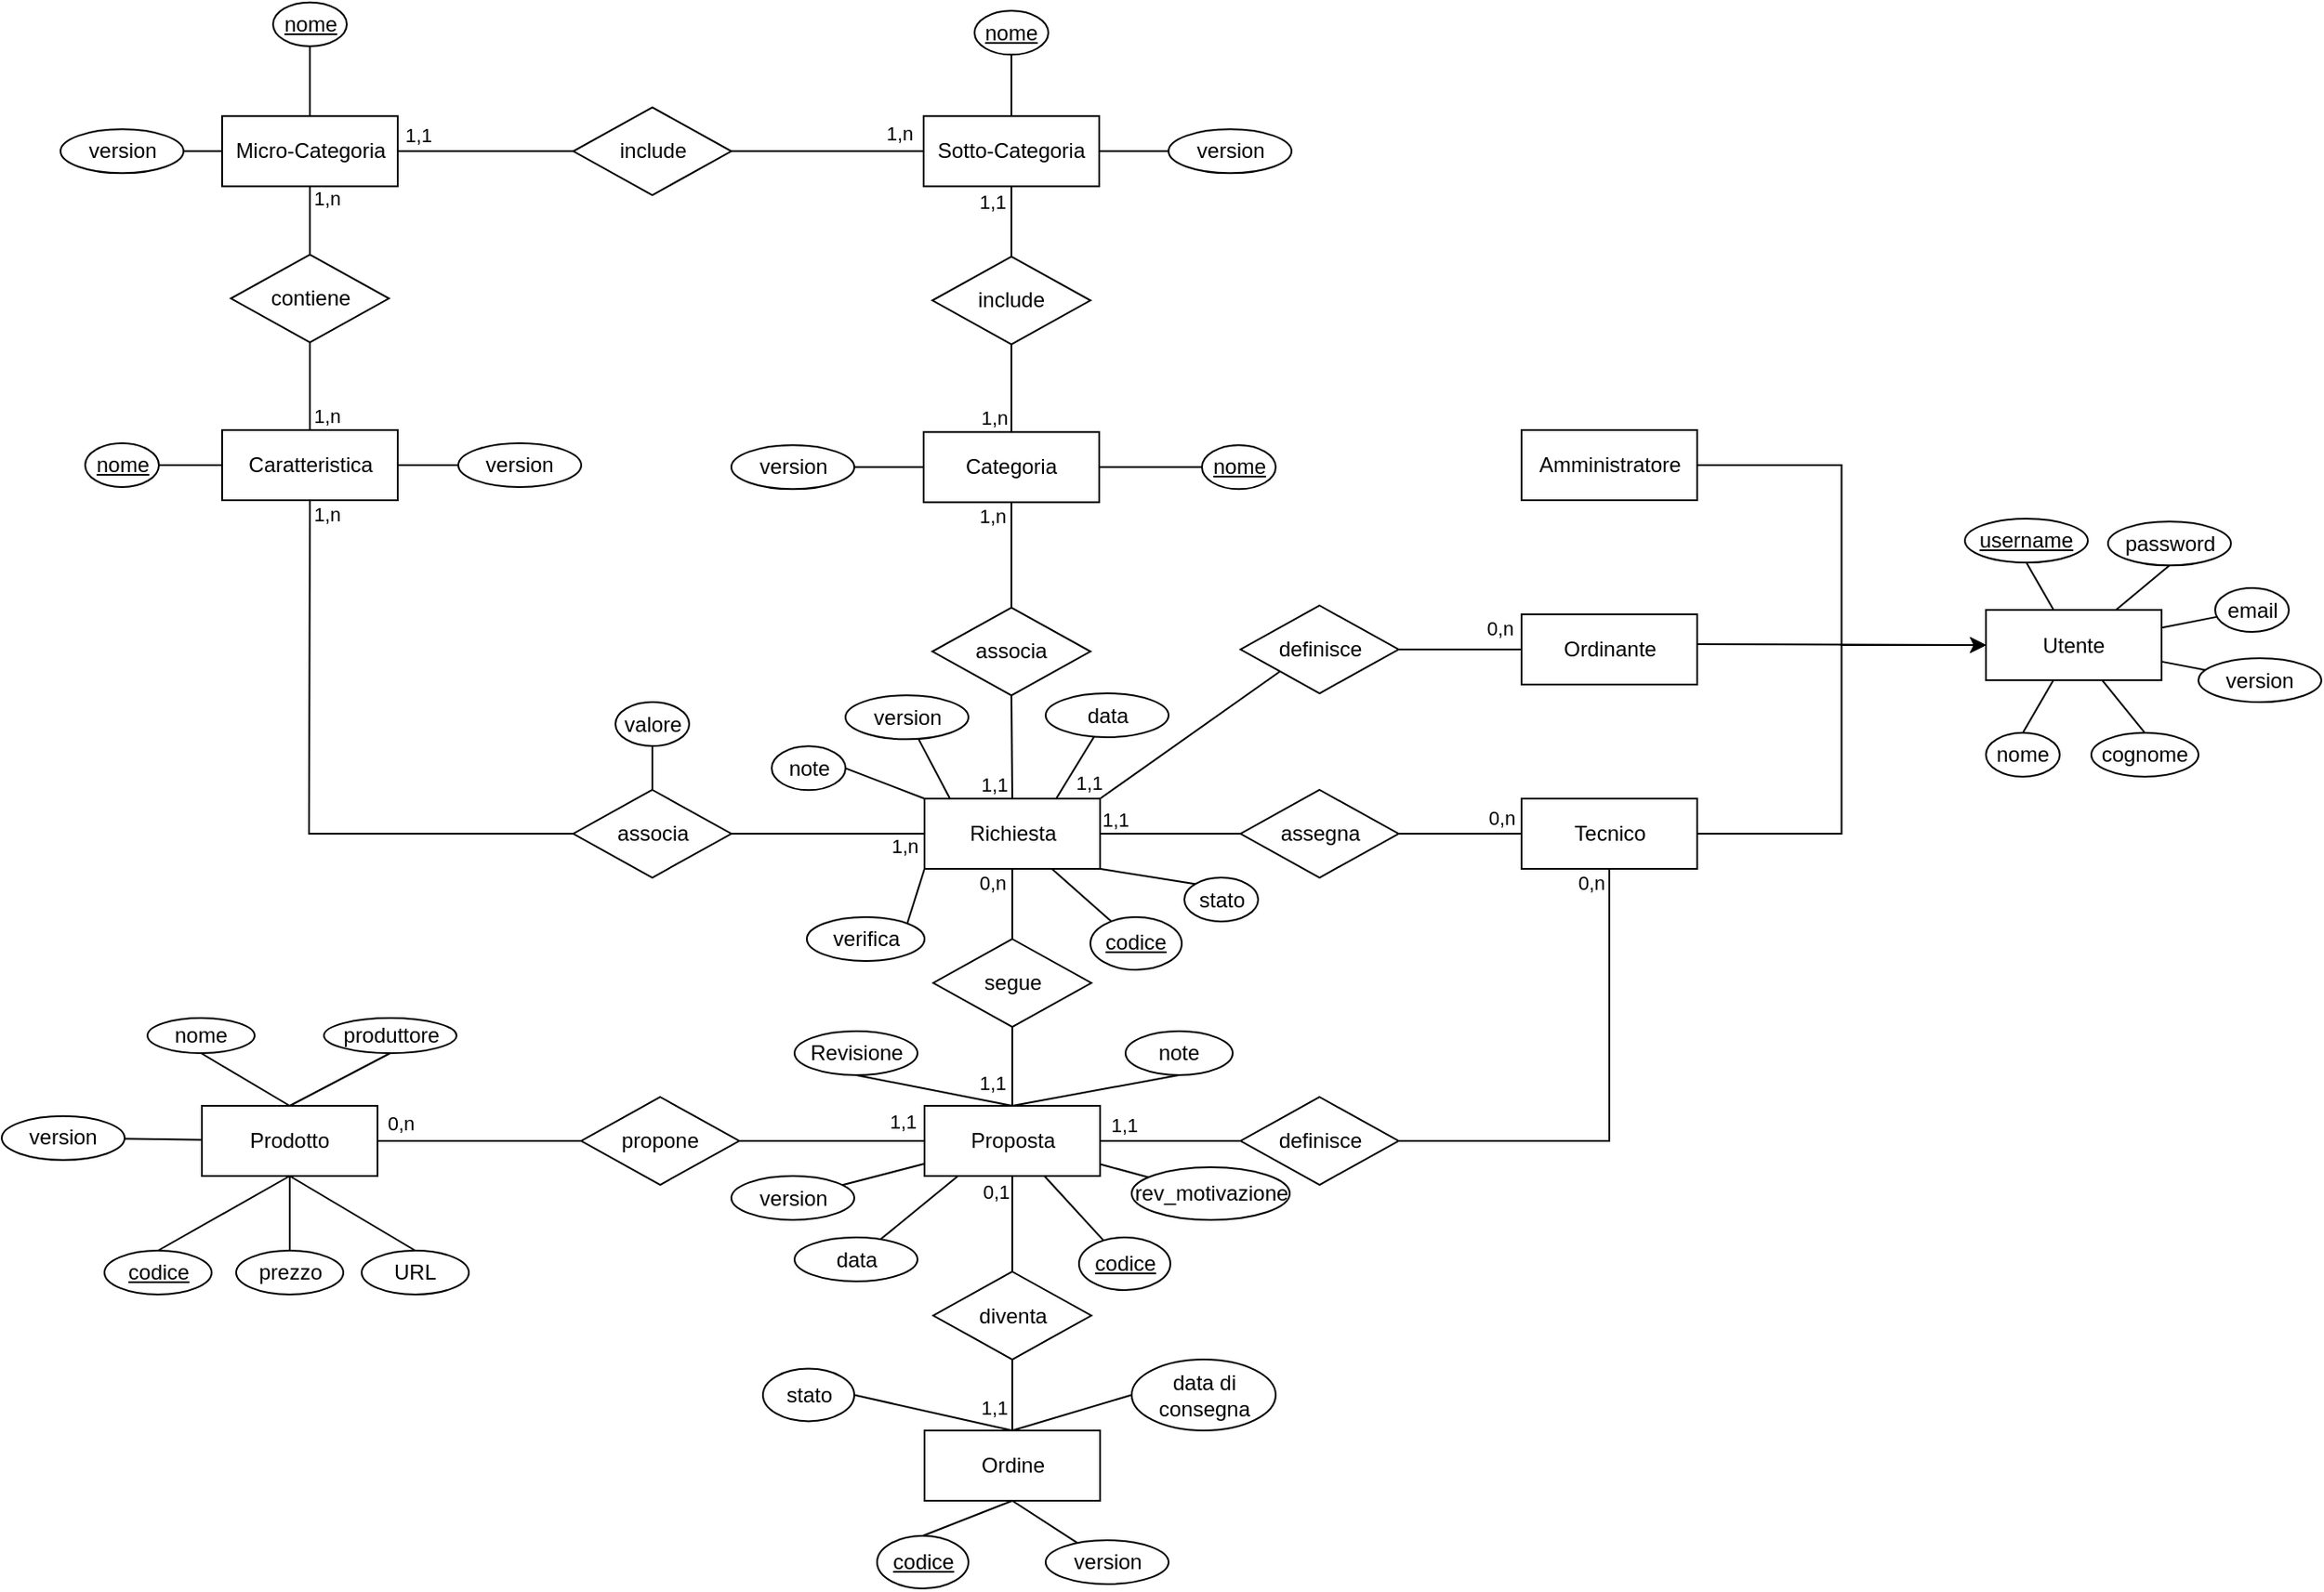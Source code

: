 <mxfile version="25.0.3">
  <diagram name="Pagina-1" id="HjIBQddtPdYiBKTeZB5s">
    <mxGraphModel dx="1877" dy="522" grid="1" gridSize="10" guides="1" tooltips="1" connect="1" arrows="1" fold="1" page="1" pageScale="1" pageWidth="827" pageHeight="1169" math="0" shadow="0">
      <root>
        <mxCell id="0" />
        <mxCell id="1" parent="0" />
        <mxCell id="Ong_fKqzArSQrVqp5oQf-133" value="definisce" style="shape=rhombus;perimeter=rhombusPerimeter;whiteSpace=wrap;html=1;align=center;" parent="1" vertex="1">
          <mxGeometry x="605.5" y="380" width="90" height="50" as="geometry" />
        </mxCell>
        <mxCell id="Ong_fKqzArSQrVqp5oQf-252" style="edgeStyle=orthogonalEdgeStyle;rounded=0;orthogonalLoop=1;jettySize=auto;html=1;entryX=0;entryY=0.5;entryDx=0;entryDy=0;" parent="1" source="Ong_fKqzArSQrVqp5oQf-134" target="Ong_fKqzArSQrVqp5oQf-236" edge="1">
          <mxGeometry relative="1" as="geometry" />
        </mxCell>
        <mxCell id="Ong_fKqzArSQrVqp5oQf-134" value="Tecnico" style="whiteSpace=wrap;html=1;align=center;" parent="1" vertex="1">
          <mxGeometry x="765.5" y="490" width="100" height="40" as="geometry" />
        </mxCell>
        <mxCell id="Ong_fKqzArSQrVqp5oQf-135" value="Richiesta" style="whiteSpace=wrap;html=1;align=center;" parent="1" vertex="1">
          <mxGeometry x="425.5" y="490" width="100" height="40" as="geometry" />
        </mxCell>
        <mxCell id="Ong_fKqzArSQrVqp5oQf-136" value="Proposta" style="whiteSpace=wrap;html=1;align=center;" parent="1" vertex="1">
          <mxGeometry x="425.5" y="665" width="100" height="40" as="geometry" />
        </mxCell>
        <mxCell id="Ong_fKqzArSQrVqp5oQf-137" value="Categoria" style="whiteSpace=wrap;html=1;align=center;" parent="1" vertex="1">
          <mxGeometry x="425" y="281.16" width="100" height="40" as="geometry" />
        </mxCell>
        <mxCell id="Ong_fKqzArSQrVqp5oQf-251" style="edgeStyle=orthogonalEdgeStyle;rounded=0;orthogonalLoop=1;jettySize=auto;html=1;entryX=0;entryY=0.5;entryDx=0;entryDy=0;" parent="1" target="Ong_fKqzArSQrVqp5oQf-236" edge="1">
          <mxGeometry relative="1" as="geometry">
            <mxPoint x="865.5" y="402" as="sourcePoint" />
            <mxPoint x="1030" y="399.51" as="targetPoint" />
          </mxGeometry>
        </mxCell>
        <mxCell id="Ong_fKqzArSQrVqp5oQf-138" value="Ordinante" style="whiteSpace=wrap;html=1;align=center;" parent="1" vertex="1">
          <mxGeometry x="765.5" y="385.01" width="100" height="40" as="geometry" />
        </mxCell>
        <mxCell id="Ong_fKqzArSQrVqp5oQf-139" value="definisce" style="shape=rhombus;perimeter=rhombusPerimeter;whiteSpace=wrap;html=1;align=center;" parent="1" vertex="1">
          <mxGeometry x="605.5" y="660" width="90" height="50" as="geometry" />
        </mxCell>
        <mxCell id="Ong_fKqzArSQrVqp5oQf-140" value="assegna" style="shape=rhombus;perimeter=rhombusPerimeter;whiteSpace=wrap;html=1;align=center;" parent="1" vertex="1">
          <mxGeometry x="605.5" y="485" width="90" height="50" as="geometry" />
        </mxCell>
        <mxCell id="Ong_fKqzArSQrVqp5oQf-141" value="" style="endArrow=none;html=1;rounded=0;exitX=0;exitY=0.5;exitDx=0;exitDy=0;entryX=1;entryY=0.5;entryDx=0;entryDy=0;" parent="1" source="Ong_fKqzArSQrVqp5oQf-138" target="Ong_fKqzArSQrVqp5oQf-133" edge="1">
          <mxGeometry width="50" height="50" relative="1" as="geometry">
            <mxPoint x="769.32" y="430.026" as="sourcePoint" />
            <mxPoint x="856.998" y="420.005" as="targetPoint" />
          </mxGeometry>
        </mxCell>
        <mxCell id="Ong_fKqzArSQrVqp5oQf-142" value="0,n" style="edgeLabel;html=1;align=center;verticalAlign=middle;resizable=0;points=[];" parent="Ong_fKqzArSQrVqp5oQf-141" vertex="1" connectable="0">
          <mxGeometry x="0.08" relative="1" as="geometry">
            <mxPoint x="25" y="-12" as="offset" />
          </mxGeometry>
        </mxCell>
        <mxCell id="Ong_fKqzArSQrVqp5oQf-143" value="" style="endArrow=none;html=1;rounded=0;exitX=1;exitY=0;exitDx=0;exitDy=0;entryX=0;entryY=1;entryDx=0;entryDy=0;" parent="1" source="Ong_fKqzArSQrVqp5oQf-135" target="Ong_fKqzArSQrVqp5oQf-133" edge="1">
          <mxGeometry width="50" height="50" relative="1" as="geometry">
            <mxPoint x="927" y="395" as="sourcePoint" />
            <mxPoint x="620" y="430" as="targetPoint" />
          </mxGeometry>
        </mxCell>
        <mxCell id="Ong_fKqzArSQrVqp5oQf-144" value="1,1" style="edgeLabel;html=1;align=center;verticalAlign=middle;resizable=0;points=[];" parent="Ong_fKqzArSQrVqp5oQf-143" vertex="1" connectable="0">
          <mxGeometry x="-0.194" y="2" relative="1" as="geometry">
            <mxPoint x="-47" y="22" as="offset" />
          </mxGeometry>
        </mxCell>
        <mxCell id="Ong_fKqzArSQrVqp5oQf-145" value="" style="endArrow=none;html=1;rounded=0;entryX=1;entryY=0.5;entryDx=0;entryDy=0;exitX=0;exitY=0.5;exitDx=0;exitDy=0;" parent="1" source="Ong_fKqzArSQrVqp5oQf-140" target="Ong_fKqzArSQrVqp5oQf-135" edge="1">
          <mxGeometry width="50" height="50" relative="1" as="geometry">
            <mxPoint x="305.5" y="660" as="sourcePoint" />
            <mxPoint x="355.5" y="610" as="targetPoint" />
          </mxGeometry>
        </mxCell>
        <mxCell id="Ong_fKqzArSQrVqp5oQf-146" value="1,1" style="edgeLabel;html=1;align=center;verticalAlign=middle;resizable=0;points=[];" parent="Ong_fKqzArSQrVqp5oQf-145" vertex="1" connectable="0">
          <mxGeometry x="0.498" y="-3" relative="1" as="geometry">
            <mxPoint x="-12" y="-5" as="offset" />
          </mxGeometry>
        </mxCell>
        <mxCell id="Ong_fKqzArSQrVqp5oQf-147" value="" style="endArrow=none;html=1;rounded=0;entryX=1;entryY=0.5;entryDx=0;entryDy=0;exitX=0;exitY=0.5;exitDx=0;exitDy=0;" parent="1" source="Ong_fKqzArSQrVqp5oQf-134" target="Ong_fKqzArSQrVqp5oQf-140" edge="1">
          <mxGeometry width="50" height="50" relative="1" as="geometry">
            <mxPoint x="545.5" y="670" as="sourcePoint" />
            <mxPoint x="595.5" y="620" as="targetPoint" />
          </mxGeometry>
        </mxCell>
        <mxCell id="Ong_fKqzArSQrVqp5oQf-148" value="0,n" style="edgeLabel;html=1;align=center;verticalAlign=middle;resizable=0;points=[];" parent="Ong_fKqzArSQrVqp5oQf-147" vertex="1" connectable="0">
          <mxGeometry x="-0.411" y="-2" relative="1" as="geometry">
            <mxPoint x="9" y="-7" as="offset" />
          </mxGeometry>
        </mxCell>
        <mxCell id="Ong_fKqzArSQrVqp5oQf-149" value="" style="endArrow=none;html=1;rounded=0;entryX=0.5;entryY=1;entryDx=0;entryDy=0;exitX=1;exitY=0.5;exitDx=0;exitDy=0;" parent="1" source="Ong_fKqzArSQrVqp5oQf-139" target="Ong_fKqzArSQrVqp5oQf-134" edge="1">
          <mxGeometry width="50" height="50" relative="1" as="geometry">
            <mxPoint x="565.5" y="670" as="sourcePoint" />
            <mxPoint x="615.5" y="620" as="targetPoint" />
            <Array as="points">
              <mxPoint x="815.5" y="685" />
            </Array>
          </mxGeometry>
        </mxCell>
        <mxCell id="Ong_fKqzArSQrVqp5oQf-150" value="" style="endArrow=none;html=1;rounded=0;entryX=0;entryY=0.5;entryDx=0;entryDy=0;exitX=1;exitY=0.5;exitDx=0;exitDy=0;" parent="1" source="Ong_fKqzArSQrVqp5oQf-136" target="Ong_fKqzArSQrVqp5oQf-139" edge="1">
          <mxGeometry width="50" height="50" relative="1" as="geometry">
            <mxPoint x="565.5" y="670" as="sourcePoint" />
            <mxPoint x="615.5" y="620" as="targetPoint" />
          </mxGeometry>
        </mxCell>
        <mxCell id="Ong_fKqzArSQrVqp5oQf-151" value="associa" style="shape=rhombus;perimeter=rhombusPerimeter;whiteSpace=wrap;html=1;align=center;" parent="1" vertex="1">
          <mxGeometry x="430" y="381.16" width="90" height="50" as="geometry" />
        </mxCell>
        <mxCell id="Ong_fKqzArSQrVqp5oQf-152" value="" style="endArrow=none;html=1;rounded=0;entryX=0.5;entryY=1;entryDx=0;entryDy=0;exitX=0.5;exitY=0;exitDx=0;exitDy=0;" parent="1" source="Ong_fKqzArSQrVqp5oQf-151" target="Ong_fKqzArSQrVqp5oQf-137" edge="1">
          <mxGeometry width="50" height="50" relative="1" as="geometry">
            <mxPoint x="406" y="631.16" as="sourcePoint" />
            <mxPoint x="456" y="581.16" as="targetPoint" />
          </mxGeometry>
        </mxCell>
        <mxCell id="Ong_fKqzArSQrVqp5oQf-153" value="" style="endArrow=none;html=1;rounded=0;entryX=0.5;entryY=1;entryDx=0;entryDy=0;exitX=0.5;exitY=0;exitDx=0;exitDy=0;" parent="1" source="Ong_fKqzArSQrVqp5oQf-135" target="Ong_fKqzArSQrVqp5oQf-151" edge="1">
          <mxGeometry width="50" height="50" relative="1" as="geometry">
            <mxPoint x="474.9" y="490.0" as="sourcePoint" />
            <mxPoint x="456" y="581.16" as="targetPoint" />
          </mxGeometry>
        </mxCell>
        <mxCell id="Ong_fKqzArSQrVqp5oQf-154" value="Caratteristica" style="whiteSpace=wrap;html=1;align=center;" parent="1" vertex="1">
          <mxGeometry x="25.5" y="280.01" width="100" height="40" as="geometry" />
        </mxCell>
        <mxCell id="Ong_fKqzArSQrVqp5oQf-155" value="contiene" style="shape=rhombus;perimeter=rhombusPerimeter;whiteSpace=wrap;html=1;align=center;" parent="1" vertex="1">
          <mxGeometry x="30.5" y="180.01" width="90" height="50" as="geometry" />
        </mxCell>
        <mxCell id="Ong_fKqzArSQrVqp5oQf-156" value="" style="endArrow=none;html=1;rounded=0;entryX=0;entryY=0.5;entryDx=0;entryDy=0;exitX=1;exitY=0.5;exitDx=0;exitDy=0;" parent="1" source="jBhF9IvUYUZAlV3ajCnv-2" target="Ong_fKqzArSQrVqp5oQf-185" edge="1">
          <mxGeometry width="50" height="50" relative="1" as="geometry">
            <mxPoint x="435.5" y="560" as="sourcePoint" />
            <mxPoint x="485.5" y="510" as="targetPoint" />
          </mxGeometry>
        </mxCell>
        <mxCell id="Ong_fKqzArSQrVqp5oQf-157" value="" style="endArrow=none;html=1;rounded=0;entryX=0.5;entryY=0;entryDx=0;entryDy=0;exitX=0.5;exitY=1;exitDx=0;exitDy=0;" parent="1" source="Ong_fKqzArSQrVqp5oQf-155" target="Ong_fKqzArSQrVqp5oQf-154" edge="1">
          <mxGeometry width="50" height="50" relative="1" as="geometry">
            <mxPoint x="295" y="200.01" as="sourcePoint" />
            <mxPoint x="345" y="200.01" as="targetPoint" />
          </mxGeometry>
        </mxCell>
        <mxCell id="Ong_fKqzArSQrVqp5oQf-158" value="segue" style="shape=rhombus;perimeter=rhombusPerimeter;whiteSpace=wrap;html=1;align=center;" parent="1" vertex="1">
          <mxGeometry x="430.5" y="570" width="90" height="50" as="geometry" />
        </mxCell>
        <mxCell id="Ong_fKqzArSQrVqp5oQf-159" value="" style="endArrow=none;html=1;rounded=0;entryX=0.5;entryY=0;entryDx=0;entryDy=0;exitX=0.5;exitY=1;exitDx=0;exitDy=0;" parent="1" source="Ong_fKqzArSQrVqp5oQf-135" target="Ong_fKqzArSQrVqp5oQf-158" edge="1">
          <mxGeometry width="50" height="50" relative="1" as="geometry">
            <mxPoint x="195.5" y="790" as="sourcePoint" />
            <mxPoint x="195.5" y="540" as="targetPoint" />
          </mxGeometry>
        </mxCell>
        <mxCell id="Ong_fKqzArSQrVqp5oQf-160" value="" style="endArrow=none;html=1;rounded=0;entryX=0.5;entryY=1;entryDx=0;entryDy=0;exitX=0.5;exitY=0;exitDx=0;exitDy=0;" parent="1" source="Ong_fKqzArSQrVqp5oQf-136" target="Ong_fKqzArSQrVqp5oQf-158" edge="1">
          <mxGeometry width="50" height="50" relative="1" as="geometry">
            <mxPoint x="490.5" y="620" as="sourcePoint" />
            <mxPoint x="490.5" y="680" as="targetPoint" />
          </mxGeometry>
        </mxCell>
        <mxCell id="Ong_fKqzArSQrVqp5oQf-250" style="edgeStyle=orthogonalEdgeStyle;rounded=0;orthogonalLoop=1;jettySize=auto;html=1;entryX=0;entryY=0.5;entryDx=0;entryDy=0;" parent="1" source="Ong_fKqzArSQrVqp5oQf-161" target="Ong_fKqzArSQrVqp5oQf-236" edge="1">
          <mxGeometry relative="1" as="geometry">
            <mxPoint x="963" y="410" as="targetPoint" />
          </mxGeometry>
        </mxCell>
        <mxCell id="Ong_fKqzArSQrVqp5oQf-161" value="Amministratore" style="whiteSpace=wrap;html=1;align=center;" parent="1" vertex="1">
          <mxGeometry x="765.5" y="280" width="100" height="40" as="geometry" />
        </mxCell>
        <mxCell id="Ong_fKqzArSQrVqp5oQf-162" value="0,n" style="edgeLabel;html=1;align=center;verticalAlign=middle;resizable=0;points=[];" parent="1" vertex="1" connectable="0">
          <mxGeometry x="803.5" y="541" as="geometry">
            <mxPoint x="1" y="-3" as="offset" />
          </mxGeometry>
        </mxCell>
        <mxCell id="Ong_fKqzArSQrVqp5oQf-163" value="1,1" style="edgeLabel;html=1;align=center;verticalAlign=middle;resizable=0;points=[];" parent="1" vertex="1" connectable="0">
          <mxGeometry x="537.5" y="679" as="geometry">
            <mxPoint x="1" y="-3" as="offset" />
          </mxGeometry>
        </mxCell>
        <mxCell id="Ong_fKqzArSQrVqp5oQf-164" value="1,1" style="edgeLabel;html=1;align=center;verticalAlign=middle;resizable=0;points=[];" parent="1" vertex="1" connectable="0">
          <mxGeometry x="462.5" y="655" as="geometry">
            <mxPoint x="1" y="-3" as="offset" />
          </mxGeometry>
        </mxCell>
        <mxCell id="Ong_fKqzArSQrVqp5oQf-165" value="0,n" style="edgeLabel;html=1;align=center;verticalAlign=middle;resizable=0;points=[];" parent="1" vertex="1" connectable="0">
          <mxGeometry x="469.5" y="539" as="geometry">
            <mxPoint x="-6" y="-1" as="offset" />
          </mxGeometry>
        </mxCell>
        <mxCell id="Ong_fKqzArSQrVqp5oQf-166" value="1,1" style="edgeLabel;html=1;align=center;verticalAlign=middle;resizable=0;points=[];" parent="1" vertex="1" connectable="0">
          <mxGeometry x="464" y="485.16" as="geometry">
            <mxPoint x="1" y="-3" as="offset" />
          </mxGeometry>
        </mxCell>
        <mxCell id="Ong_fKqzArSQrVqp5oQf-167" value="1,n" style="edgeLabel;html=1;align=center;verticalAlign=middle;resizable=0;points=[];" parent="1" vertex="1" connectable="0">
          <mxGeometry x="463" y="332.16" as="geometry">
            <mxPoint x="1" y="-3" as="offset" />
          </mxGeometry>
        </mxCell>
        <mxCell id="Ong_fKqzArSQrVqp5oQf-168" value="1,n" style="edgeLabel;html=1;align=center;verticalAlign=middle;resizable=0;points=[];" parent="1" vertex="1" connectable="0">
          <mxGeometry x="410" y="114.16" as="geometry">
            <mxPoint x="1" y="-3" as="offset" />
          </mxGeometry>
        </mxCell>
        <mxCell id="Ong_fKqzArSQrVqp5oQf-169" value="1,n" style="edgeLabel;html=1;align=center;verticalAlign=middle;resizable=0;points=[];" parent="1" vertex="1" connectable="0">
          <mxGeometry x="84" y="275.01" as="geometry">
            <mxPoint x="1" y="-3" as="offset" />
          </mxGeometry>
        </mxCell>
        <mxCell id="Ong_fKqzArSQrVqp5oQf-170" value="associa" style="shape=rhombus;perimeter=rhombusPerimeter;whiteSpace=wrap;html=1;align=center;" parent="1" vertex="1">
          <mxGeometry x="225.5" y="485" width="90" height="50" as="geometry" />
        </mxCell>
        <mxCell id="Ong_fKqzArSQrVqp5oQf-171" value="" style="endArrow=none;html=1;rounded=0;entryX=0.5;entryY=1;entryDx=0;entryDy=0;exitX=0;exitY=0.5;exitDx=0;exitDy=0;" parent="1" source="Ong_fKqzArSQrVqp5oQf-170" target="Ong_fKqzArSQrVqp5oQf-154" edge="1">
          <mxGeometry width="50" height="50" relative="1" as="geometry">
            <mxPoint x="199" y="735.01" as="sourcePoint" />
            <mxPoint x="75.0" y="420.01" as="targetPoint" />
            <Array as="points">
              <mxPoint x="75" y="510.01" />
            </Array>
          </mxGeometry>
        </mxCell>
        <mxCell id="Ong_fKqzArSQrVqp5oQf-173" value="Revisione" style="ellipse;whiteSpace=wrap;html=1;align=center;" parent="1" vertex="1">
          <mxGeometry x="351.5" y="622.5" width="70" height="25" as="geometry" />
        </mxCell>
        <mxCell id="Ong_fKqzArSQrVqp5oQf-174" value="" style="endArrow=none;html=1;rounded=0;entryX=0.5;entryY=1;entryDx=0;entryDy=0;exitX=0.5;exitY=0;exitDx=0;exitDy=0;" parent="1" source="Ong_fKqzArSQrVqp5oQf-136" target="Ong_fKqzArSQrVqp5oQf-173" edge="1">
          <mxGeometry width="50" height="50" relative="1" as="geometry">
            <mxPoint x="475.5" y="590" as="sourcePoint" />
            <mxPoint x="525.5" y="540" as="targetPoint" />
          </mxGeometry>
        </mxCell>
        <mxCell id="Ong_fKqzArSQrVqp5oQf-175" value="1,n" style="edgeLabel;html=1;align=center;verticalAlign=middle;resizable=0;points=[];" parent="1" vertex="1" connectable="0">
          <mxGeometry x="84" y="330.52" as="geometry">
            <mxPoint x="1" y="-3" as="offset" />
          </mxGeometry>
        </mxCell>
        <mxCell id="Ong_fKqzArSQrVqp5oQf-176" value="1,n" style="edgeLabel;html=1;align=center;verticalAlign=middle;resizable=0;points=[];" parent="1" vertex="1" connectable="0">
          <mxGeometry x="412.5" y="520" as="geometry">
            <mxPoint x="1" y="-3" as="offset" />
          </mxGeometry>
        </mxCell>
        <mxCell id="Ong_fKqzArSQrVqp5oQf-177" value="nome" style="ellipse;whiteSpace=wrap;html=1;align=center;fontStyle=4" parent="1" vertex="1">
          <mxGeometry x="583.5" y="288.66" width="42" height="25" as="geometry" />
        </mxCell>
        <mxCell id="Ong_fKqzArSQrVqp5oQf-178" value="" style="endArrow=none;html=1;rounded=0;exitX=1;exitY=0.5;exitDx=0;exitDy=0;entryX=0;entryY=0.5;entryDx=0;entryDy=0;" parent="1" source="Ong_fKqzArSQrVqp5oQf-137" target="Ong_fKqzArSQrVqp5oQf-177" edge="1">
          <mxGeometry width="50" height="50" relative="1" as="geometry">
            <mxPoint x="640" y="261.16" as="sourcePoint" />
            <mxPoint x="586.0" y="301.16" as="targetPoint" />
          </mxGeometry>
        </mxCell>
        <mxCell id="Ong_fKqzArSQrVqp5oQf-179" value="nome" style="ellipse;whiteSpace=wrap;html=1;align=center;fontStyle=4" parent="1" vertex="1">
          <mxGeometry x="-52.5" y="287.5" width="42" height="25" as="geometry" />
        </mxCell>
        <mxCell id="Ong_fKqzArSQrVqp5oQf-180" value="" style="endArrow=none;html=1;rounded=0;exitX=0;exitY=0.5;exitDx=0;exitDy=0;entryX=1;entryY=0.5;entryDx=0;entryDy=0;" parent="1" source="Ong_fKqzArSQrVqp5oQf-154" target="Ong_fKqzArSQrVqp5oQf-179" edge="1">
          <mxGeometry width="50" height="50" relative="1" as="geometry">
            <mxPoint x="75" y="305.01" as="sourcePoint" />
            <mxPoint x="194" y="305.01" as="targetPoint" />
          </mxGeometry>
        </mxCell>
        <mxCell id="Ong_fKqzArSQrVqp5oQf-181" value="valore" style="ellipse;whiteSpace=wrap;html=1;align=center;" parent="1" vertex="1">
          <mxGeometry x="249.5" y="435.01" width="42" height="25" as="geometry" />
        </mxCell>
        <mxCell id="Ong_fKqzArSQrVqp5oQf-182" value="" style="endArrow=none;html=1;rounded=0;exitX=0.5;exitY=0;exitDx=0;exitDy=0;entryX=0.5;entryY=1;entryDx=0;entryDy=0;" parent="1" source="Ong_fKqzArSQrVqp5oQf-170" target="Ong_fKqzArSQrVqp5oQf-181" edge="1">
          <mxGeometry width="50" height="50" relative="1" as="geometry">
            <mxPoint x="290" y="500.01" as="sourcePoint" />
            <mxPoint x="485" y="510.01" as="targetPoint" />
          </mxGeometry>
        </mxCell>
        <mxCell id="Ong_fKqzArSQrVqp5oQf-183" value="verifica" style="ellipse;whiteSpace=wrap;html=1;align=center;" parent="1" vertex="1">
          <mxGeometry x="358.5" y="557.49" width="67" height="25" as="geometry" />
        </mxCell>
        <mxCell id="Ong_fKqzArSQrVqp5oQf-184" value="" style="endArrow=none;html=1;rounded=0;exitX=1;exitY=0;exitDx=0;exitDy=0;entryX=0;entryY=1;entryDx=0;entryDy=0;" parent="1" source="Ong_fKqzArSQrVqp5oQf-183" target="Ong_fKqzArSQrVqp5oQf-135" edge="1">
          <mxGeometry width="50" height="50" relative="1" as="geometry">
            <mxPoint x="825.5" y="500" as="sourcePoint" />
            <mxPoint x="825.5" y="465" as="targetPoint" />
          </mxGeometry>
        </mxCell>
        <mxCell id="Ong_fKqzArSQrVqp5oQf-185" value="Sotto-Categoria" style="whiteSpace=wrap;html=1;align=center;" parent="1" vertex="1">
          <mxGeometry x="425" y="101.16" width="100" height="40" as="geometry" />
        </mxCell>
        <mxCell id="Ong_fKqzArSQrVqp5oQf-186" value="nome" style="ellipse;whiteSpace=wrap;html=1;align=center;fontStyle=4" parent="1" vertex="1">
          <mxGeometry x="454" y="41.16" width="42" height="25" as="geometry" />
        </mxCell>
        <mxCell id="Ong_fKqzArSQrVqp5oQf-187" value="" style="endArrow=none;html=1;rounded=0;exitX=0.5;exitY=0;exitDx=0;exitDy=0;entryX=0.5;entryY=1;entryDx=0;entryDy=0;" parent="1" source="Ong_fKqzArSQrVqp5oQf-185" target="Ong_fKqzArSQrVqp5oQf-186" edge="1">
          <mxGeometry width="50" height="50" relative="1" as="geometry">
            <mxPoint x="549.5" y="126.16" as="sourcePoint" />
            <mxPoint x="694.5" y="116.16" as="targetPoint" />
          </mxGeometry>
        </mxCell>
        <mxCell id="Ong_fKqzArSQrVqp5oQf-190" value="note" style="ellipse;whiteSpace=wrap;html=1;align=center;" parent="1" vertex="1">
          <mxGeometry x="540" y="622.5" width="61" height="25" as="geometry" />
        </mxCell>
        <mxCell id="Ong_fKqzArSQrVqp5oQf-191" value="" style="endArrow=none;html=1;rounded=0;exitX=0.5;exitY=1;exitDx=0;exitDy=0;entryX=0.5;entryY=0;entryDx=0;entryDy=0;" parent="1" source="Ong_fKqzArSQrVqp5oQf-190" target="Ong_fKqzArSQrVqp5oQf-136" edge="1">
          <mxGeometry width="50" height="50" relative="1" as="geometry">
            <mxPoint x="245.5" y="590" as="sourcePoint" />
            <mxPoint x="204.5" y="620" as="targetPoint" />
          </mxGeometry>
        </mxCell>
        <mxCell id="Ong_fKqzArSQrVqp5oQf-192" value="rev_motivazione" style="ellipse;whiteSpace=wrap;html=1;align=center;" parent="1" vertex="1">
          <mxGeometry x="543.5" y="700" width="90" height="30" as="geometry" />
        </mxCell>
        <mxCell id="Ong_fKqzArSQrVqp5oQf-193" value="" style="endArrow=none;html=1;rounded=0;" parent="1" source="Ong_fKqzArSQrVqp5oQf-192" target="Ong_fKqzArSQrVqp5oQf-136" edge="1">
          <mxGeometry width="50" height="50" relative="1" as="geometry">
            <mxPoint x="485.5" y="715" as="sourcePoint" />
            <mxPoint x="465.5" y="783" as="targetPoint" />
          </mxGeometry>
        </mxCell>
        <mxCell id="Ong_fKqzArSQrVqp5oQf-194" value="note" style="ellipse;whiteSpace=wrap;html=1;align=center;" parent="1" vertex="1">
          <mxGeometry x="338.5" y="460.16" width="42" height="25" as="geometry" />
        </mxCell>
        <mxCell id="Ong_fKqzArSQrVqp5oQf-195" value="" style="endArrow=none;html=1;rounded=0;exitX=1;exitY=0.5;exitDx=0;exitDy=0;entryX=0;entryY=0;entryDx=0;entryDy=0;" parent="1" source="Ong_fKqzArSQrVqp5oQf-194" target="Ong_fKqzArSQrVqp5oQf-135" edge="1">
          <mxGeometry width="50" height="50" relative="1" as="geometry">
            <mxPoint x="601.5" y="475" as="sourcePoint" />
            <mxPoint x="535.5" y="500" as="targetPoint" />
          </mxGeometry>
        </mxCell>
        <mxCell id="Ong_fKqzArSQrVqp5oQf-196" value="stato" style="ellipse;whiteSpace=wrap;html=1;align=center;" parent="1" vertex="1">
          <mxGeometry x="573.5" y="535" width="42" height="25" as="geometry" />
        </mxCell>
        <mxCell id="Ong_fKqzArSQrVqp5oQf-197" value="" style="endArrow=none;html=1;rounded=0;exitX=1;exitY=1;exitDx=0;exitDy=0;entryX=0;entryY=0;entryDx=0;entryDy=0;" parent="1" source="Ong_fKqzArSQrVqp5oQf-135" target="Ong_fKqzArSQrVqp5oQf-196" edge="1">
          <mxGeometry width="50" height="50" relative="1" as="geometry">
            <mxPoint x="395.5" y="475" as="sourcePoint" />
            <mxPoint x="435.5" y="500" as="targetPoint" />
          </mxGeometry>
        </mxCell>
        <mxCell id="Ong_fKqzArSQrVqp5oQf-198" value="include" style="shape=rhombus;perimeter=rhombusPerimeter;whiteSpace=wrap;html=1;align=center;" parent="1" vertex="1">
          <mxGeometry x="430" y="181.16" width="90" height="50" as="geometry" />
        </mxCell>
        <mxCell id="Ong_fKqzArSQrVqp5oQf-199" value="" style="endArrow=none;html=1;rounded=0;entryX=0.5;entryY=1;entryDx=0;entryDy=0;exitX=0.5;exitY=0;exitDx=0;exitDy=0;" parent="1" source="Ong_fKqzArSQrVqp5oQf-198" target="Ong_fKqzArSQrVqp5oQf-185" edge="1">
          <mxGeometry width="50" height="50" relative="1" as="geometry">
            <mxPoint x="662" y="491.16" as="sourcePoint" />
            <mxPoint x="731" y="181.16" as="targetPoint" />
          </mxGeometry>
        </mxCell>
        <mxCell id="Ong_fKqzArSQrVqp5oQf-200" value="" style="endArrow=none;html=1;rounded=0;entryX=0.5;entryY=1;entryDx=0;entryDy=0;exitX=0.5;exitY=0;exitDx=0;exitDy=0;" parent="1" source="Ong_fKqzArSQrVqp5oQf-137" target="Ong_fKqzArSQrVqp5oQf-198" edge="1">
          <mxGeometry width="50" height="50" relative="1" as="geometry">
            <mxPoint x="731" y="350.16" as="sourcePoint" />
            <mxPoint x="712" y="441.16" as="targetPoint" />
          </mxGeometry>
        </mxCell>
        <mxCell id="Ong_fKqzArSQrVqp5oQf-201" value="1,n" style="edgeLabel;html=1;align=center;verticalAlign=middle;resizable=0;points=[];" parent="1" vertex="1" connectable="0">
          <mxGeometry x="464" y="276.16" as="geometry">
            <mxPoint x="1" y="-3" as="offset" />
          </mxGeometry>
        </mxCell>
        <mxCell id="Ong_fKqzArSQrVqp5oQf-202" value="1,1" style="edgeLabel;html=1;align=center;verticalAlign=middle;resizable=0;points=[];" parent="1" vertex="1" connectable="0">
          <mxGeometry x="463" y="153.16" as="geometry">
            <mxPoint x="1" y="-3" as="offset" />
          </mxGeometry>
        </mxCell>
        <mxCell id="Ong_fKqzArSQrVqp5oQf-203" value="Prodotto" style="whiteSpace=wrap;html=1;align=center;" parent="1" vertex="1">
          <mxGeometry x="14" y="665" width="100" height="40" as="geometry" />
        </mxCell>
        <mxCell id="Ong_fKqzArSQrVqp5oQf-204" value="nome" style="ellipse;whiteSpace=wrap;html=1;align=center;" parent="1" vertex="1">
          <mxGeometry x="-17" y="615" width="61" height="20" as="geometry" />
        </mxCell>
        <mxCell id="Ong_fKqzArSQrVqp5oQf-205" value="produttore" style="ellipse;whiteSpace=wrap;html=1;align=center;" parent="1" vertex="1">
          <mxGeometry x="83.5" y="615" width="75.5" height="20" as="geometry" />
        </mxCell>
        <mxCell id="Ong_fKqzArSQrVqp5oQf-206" value="codice" style="ellipse;whiteSpace=wrap;html=1;align=center;fontStyle=4" parent="1" vertex="1">
          <mxGeometry x="-41.5" y="747.5" width="61" height="25" as="geometry" />
        </mxCell>
        <mxCell id="Ong_fKqzArSQrVqp5oQf-207" value="prezzo" style="ellipse;whiteSpace=wrap;html=1;align=center;" parent="1" vertex="1">
          <mxGeometry x="33.5" y="747.5" width="61" height="25" as="geometry" />
        </mxCell>
        <mxCell id="Ong_fKqzArSQrVqp5oQf-208" value="URL" style="ellipse;whiteSpace=wrap;html=1;align=center;" parent="1" vertex="1">
          <mxGeometry x="105" y="747.5" width="61" height="25" as="geometry" />
        </mxCell>
        <mxCell id="Ong_fKqzArSQrVqp5oQf-209" value="" style="endArrow=none;html=1;rounded=0;exitX=0.5;exitY=0;exitDx=0;exitDy=0;entryX=0.5;entryY=1;entryDx=0;entryDy=0;" parent="1" source="Ong_fKqzArSQrVqp5oQf-203" target="Ong_fKqzArSQrVqp5oQf-205" edge="1">
          <mxGeometry width="50" height="50" relative="1" as="geometry">
            <mxPoint x="-206" y="550" as="sourcePoint" />
            <mxPoint x="-247" y="580" as="targetPoint" />
          </mxGeometry>
        </mxCell>
        <mxCell id="Ong_fKqzArSQrVqp5oQf-210" value="" style="endArrow=none;html=1;rounded=0;exitX=0.5;exitY=1;exitDx=0;exitDy=0;entryX=0.5;entryY=0;entryDx=0;entryDy=0;" parent="1" source="Ong_fKqzArSQrVqp5oQf-203" target="Ong_fKqzArSQrVqp5oQf-206" edge="1">
          <mxGeometry width="50" height="50" relative="1" as="geometry">
            <mxPoint x="-196" y="560" as="sourcePoint" />
            <mxPoint x="-237" y="590" as="targetPoint" />
          </mxGeometry>
        </mxCell>
        <mxCell id="Ong_fKqzArSQrVqp5oQf-211" value="" style="endArrow=none;html=1;rounded=0;exitX=0.5;exitY=0;exitDx=0;exitDy=0;entryX=0.5;entryY=1;entryDx=0;entryDy=0;" parent="1" source="Ong_fKqzArSQrVqp5oQf-207" target="Ong_fKqzArSQrVqp5oQf-203" edge="1">
          <mxGeometry width="50" height="50" relative="1" as="geometry">
            <mxPoint x="-186" y="570" as="sourcePoint" />
            <mxPoint x="-227" y="600" as="targetPoint" />
          </mxGeometry>
        </mxCell>
        <mxCell id="Ong_fKqzArSQrVqp5oQf-212" value="" style="endArrow=none;html=1;rounded=0;exitX=0.5;exitY=1;exitDx=0;exitDy=0;entryX=0.5;entryY=0;entryDx=0;entryDy=0;" parent="1" source="Ong_fKqzArSQrVqp5oQf-203" target="Ong_fKqzArSQrVqp5oQf-208" edge="1">
          <mxGeometry width="50" height="50" relative="1" as="geometry">
            <mxPoint x="-176" y="580" as="sourcePoint" />
            <mxPoint x="-217" y="610" as="targetPoint" />
          </mxGeometry>
        </mxCell>
        <mxCell id="Ong_fKqzArSQrVqp5oQf-213" value="propone" style="shape=rhombus;perimeter=rhombusPerimeter;whiteSpace=wrap;html=1;align=center;" parent="1" vertex="1">
          <mxGeometry x="230" y="660" width="90" height="50" as="geometry" />
        </mxCell>
        <mxCell id="Ong_fKqzArSQrVqp5oQf-214" value="" style="endArrow=none;html=1;rounded=0;exitX=1;exitY=0.5;exitDx=0;exitDy=0;entryX=0;entryY=0.5;entryDx=0;entryDy=0;" parent="1" source="Ong_fKqzArSQrVqp5oQf-203" target="Ong_fKqzArSQrVqp5oQf-213" edge="1">
          <mxGeometry width="50" height="50" relative="1" as="geometry">
            <mxPoint x="114" y="685" as="sourcePoint" />
            <mxPoint x="233.998" y="754.995" as="targetPoint" />
          </mxGeometry>
        </mxCell>
        <mxCell id="Ong_fKqzArSQrVqp5oQf-215" value="0,n" style="edgeLabel;html=1;align=center;verticalAlign=middle;resizable=0;points=[];" parent="Ong_fKqzArSQrVqp5oQf-214" vertex="1" connectable="0">
          <mxGeometry x="0.08" relative="1" as="geometry">
            <mxPoint x="-50" y="-10" as="offset" />
          </mxGeometry>
        </mxCell>
        <mxCell id="Ong_fKqzArSQrVqp5oQf-216" value="" style="endArrow=none;html=1;rounded=0;entryX=1;entryY=0.5;entryDx=0;entryDy=0;exitX=0;exitY=0.5;exitDx=0;exitDy=0;" parent="1" source="Ong_fKqzArSQrVqp5oQf-136" target="Ong_fKqzArSQrVqp5oQf-213" edge="1">
          <mxGeometry width="50" height="50" relative="1" as="geometry">
            <mxPoint x="425.5" y="685" as="sourcePoint" />
            <mxPoint x="355.5" y="785" as="targetPoint" />
          </mxGeometry>
        </mxCell>
        <mxCell id="Ong_fKqzArSQrVqp5oQf-217" value="1,1" style="edgeLabel;html=1;align=center;verticalAlign=middle;resizable=0;points=[];" parent="Ong_fKqzArSQrVqp5oQf-216" vertex="1" connectable="0">
          <mxGeometry x="-0.194" y="2" relative="1" as="geometry">
            <mxPoint x="30" y="-13" as="offset" />
          </mxGeometry>
        </mxCell>
        <mxCell id="Ong_fKqzArSQrVqp5oQf-218" value="" style="endArrow=none;html=1;rounded=0;entryX=0.5;entryY=1;entryDx=0;entryDy=0;exitX=0.5;exitY=0;exitDx=0;exitDy=0;" parent="1" source="Ong_fKqzArSQrVqp5oQf-203" target="Ong_fKqzArSQrVqp5oQf-204" edge="1">
          <mxGeometry width="50" height="50" relative="1" as="geometry">
            <mxPoint x="64" y="640" as="sourcePoint" />
            <mxPoint x="131" y="645" as="targetPoint" />
          </mxGeometry>
        </mxCell>
        <mxCell id="Ong_fKqzArSQrVqp5oQf-224" value="Ordine" style="whiteSpace=wrap;html=1;align=center;" parent="1" vertex="1">
          <mxGeometry x="425.5" y="850" width="100" height="40" as="geometry" />
        </mxCell>
        <mxCell id="Ong_fKqzArSQrVqp5oQf-225" value="diventa" style="shape=rhombus;perimeter=rhombusPerimeter;whiteSpace=wrap;html=1;align=center;" parent="1" vertex="1">
          <mxGeometry x="430.5" y="759.5" width="90" height="50" as="geometry" />
        </mxCell>
        <mxCell id="Ong_fKqzArSQrVqp5oQf-226" value="" style="endArrow=none;html=1;rounded=0;entryX=0.5;entryY=0;entryDx=0;entryDy=0;exitX=0.5;exitY=1;exitDx=0;exitDy=0;" parent="1" source="Ong_fKqzArSQrVqp5oQf-136" target="Ong_fKqzArSQrVqp5oQf-225" edge="1">
          <mxGeometry width="50" height="50" relative="1" as="geometry">
            <mxPoint x="535.5" y="695" as="sourcePoint" />
            <mxPoint x="605.5" y="695" as="targetPoint" />
          </mxGeometry>
        </mxCell>
        <mxCell id="Ong_fKqzArSQrVqp5oQf-227" value="" style="endArrow=none;html=1;rounded=0;entryX=0.5;entryY=1;entryDx=0;entryDy=0;exitX=0.5;exitY=0;exitDx=0;exitDy=0;" parent="1" source="Ong_fKqzArSQrVqp5oQf-224" target="Ong_fKqzArSQrVqp5oQf-225" edge="1">
          <mxGeometry width="50" height="50" relative="1" as="geometry">
            <mxPoint x="485.5" y="715" as="sourcePoint" />
            <mxPoint x="485.5" y="783" as="targetPoint" />
          </mxGeometry>
        </mxCell>
        <mxCell id="Ong_fKqzArSQrVqp5oQf-228" value="data di consegna" style="ellipse;whiteSpace=wrap;html=1;align=center;" parent="1" vertex="1">
          <mxGeometry x="543.5" y="809.5" width="82" height="40.5" as="geometry" />
        </mxCell>
        <mxCell id="Ong_fKqzArSQrVqp5oQf-229" value="stato" style="ellipse;whiteSpace=wrap;html=1;align=center;" parent="1" vertex="1">
          <mxGeometry x="333.5" y="814.75" width="52" height="30" as="geometry" />
        </mxCell>
        <mxCell id="Ong_fKqzArSQrVqp5oQf-230" value="" style="endArrow=none;html=1;rounded=0;entryX=1;entryY=0.5;entryDx=0;entryDy=0;exitX=0.5;exitY=0;exitDx=0;exitDy=0;" parent="1" source="Ong_fKqzArSQrVqp5oQf-224" target="Ong_fKqzArSQrVqp5oQf-229" edge="1">
          <mxGeometry width="50" height="50" relative="1" as="geometry">
            <mxPoint x="435.5" y="695" as="sourcePoint" />
            <mxPoint x="385.5" y="695" as="targetPoint" />
          </mxGeometry>
        </mxCell>
        <mxCell id="Ong_fKqzArSQrVqp5oQf-231" value="0,1" style="edgeLabel;html=1;align=center;verticalAlign=middle;resizable=0;points=[];" parent="Ong_fKqzArSQrVqp5oQf-230" vertex="1" connectable="0">
          <mxGeometry x="-0.194" y="2" relative="1" as="geometry">
            <mxPoint x="27" y="-130" as="offset" />
          </mxGeometry>
        </mxCell>
        <mxCell id="Ong_fKqzArSQrVqp5oQf-232" value="" style="endArrow=none;html=1;rounded=0;entryX=0.5;entryY=0;entryDx=0;entryDy=0;exitX=0;exitY=0.5;exitDx=0;exitDy=0;" parent="1" source="Ong_fKqzArSQrVqp5oQf-228" target="Ong_fKqzArSQrVqp5oQf-224" edge="1">
          <mxGeometry width="50" height="50" relative="1" as="geometry">
            <mxPoint x="485.5" y="860" as="sourcePoint" />
            <mxPoint x="395.5" y="840" as="targetPoint" />
          </mxGeometry>
        </mxCell>
        <mxCell id="Ong_fKqzArSQrVqp5oQf-233" value="1,1" style="edgeLabel;html=1;align=center;verticalAlign=middle;resizable=0;points=[];" parent="Ong_fKqzArSQrVqp5oQf-232" vertex="1" connectable="0">
          <mxGeometry x="-0.194" y="2" relative="1" as="geometry">
            <mxPoint x="-52" y="-3" as="offset" />
          </mxGeometry>
        </mxCell>
        <mxCell id="Ong_fKqzArSQrVqp5oQf-234" value="&lt;u&gt;codice&lt;/u&gt;" style="ellipse;whiteSpace=wrap;html=1;align=center;" parent="1" vertex="1">
          <mxGeometry x="398.5" y="910" width="52" height="30" as="geometry" />
        </mxCell>
        <mxCell id="Ong_fKqzArSQrVqp5oQf-235" value="" style="endArrow=none;html=1;rounded=0;entryX=0.5;entryY=1;entryDx=0;entryDy=0;exitX=0.5;exitY=0;exitDx=0;exitDy=0;" parent="1" source="Ong_fKqzArSQrVqp5oQf-234" target="Ong_fKqzArSQrVqp5oQf-224" edge="1">
          <mxGeometry width="50" height="50" relative="1" as="geometry">
            <mxPoint x="485.5" y="715" as="sourcePoint" />
            <mxPoint x="485.5" y="770" as="targetPoint" />
          </mxGeometry>
        </mxCell>
        <mxCell id="Ong_fKqzArSQrVqp5oQf-236" value="Utente" style="whiteSpace=wrap;html=1;align=center;" parent="1" vertex="1">
          <mxGeometry x="1030" y="382.51" width="100" height="40" as="geometry" />
        </mxCell>
        <mxCell id="Ong_fKqzArSQrVqp5oQf-239" value="username" style="ellipse;whiteSpace=wrap;html=1;align=center;fontStyle=4" parent="1" vertex="1">
          <mxGeometry x="1018" y="330.52" width="70" height="25" as="geometry" />
        </mxCell>
        <mxCell id="Ong_fKqzArSQrVqp5oQf-240" value="password" style="ellipse;whiteSpace=wrap;html=1;align=center;" parent="1" vertex="1">
          <mxGeometry x="1099.5" y="332.16" width="70" height="25" as="geometry" />
        </mxCell>
        <mxCell id="Ong_fKqzArSQrVqp5oQf-241" value="" style="endArrow=none;html=1;rounded=0;entryX=0.5;entryY=1;entryDx=0;entryDy=0;" parent="1" source="Ong_fKqzArSQrVqp5oQf-236" target="Ong_fKqzArSQrVqp5oQf-239" edge="1">
          <mxGeometry width="50" height="50" relative="1" as="geometry">
            <mxPoint x="1140" y="412.51" as="sourcePoint" />
            <mxPoint x="1190" y="412.51" as="targetPoint" />
          </mxGeometry>
        </mxCell>
        <mxCell id="Ong_fKqzArSQrVqp5oQf-242" value="" style="endArrow=none;html=1;rounded=0;exitX=0.5;exitY=1;exitDx=0;exitDy=0;" parent="1" source="Ong_fKqzArSQrVqp5oQf-240" target="Ong_fKqzArSQrVqp5oQf-236" edge="1">
          <mxGeometry width="50" height="50" relative="1" as="geometry">
            <mxPoint x="1090" y="392.51" as="sourcePoint" />
            <mxPoint x="1037" y="367.51" as="targetPoint" />
          </mxGeometry>
        </mxCell>
        <mxCell id="Ong_fKqzArSQrVqp5oQf-243" value="email" style="ellipse;whiteSpace=wrap;html=1;align=center;" parent="1" vertex="1">
          <mxGeometry x="1160.5" y="370" width="42" height="25" as="geometry" />
        </mxCell>
        <mxCell id="Ong_fKqzArSQrVqp5oQf-244" value="" style="endArrow=none;html=1;rounded=0;" parent="1" source="Ong_fKqzArSQrVqp5oQf-236" target="Ong_fKqzArSQrVqp5oQf-243" edge="1">
          <mxGeometry width="50" height="50" relative="1" as="geometry">
            <mxPoint x="1000" y="382.51" as="sourcePoint" />
            <mxPoint x="1110" y="412.51" as="targetPoint" />
          </mxGeometry>
        </mxCell>
        <mxCell id="Ong_fKqzArSQrVqp5oQf-245" value="nome" style="ellipse;whiteSpace=wrap;html=1;align=center;" parent="1" vertex="1">
          <mxGeometry x="1030" y="452.51" width="42" height="25" as="geometry" />
        </mxCell>
        <mxCell id="Ong_fKqzArSQrVqp5oQf-246" value="cognome" style="ellipse;whiteSpace=wrap;html=1;align=center;" parent="1" vertex="1">
          <mxGeometry x="1090" y="452.51" width="61" height="25" as="geometry" />
        </mxCell>
        <mxCell id="Ong_fKqzArSQrVqp5oQf-247" value="" style="endArrow=none;html=1;rounded=0;entryX=0.5;entryY=0;entryDx=0;entryDy=0;" parent="1" source="Ong_fKqzArSQrVqp5oQf-236" target="Ong_fKqzArSQrVqp5oQf-245" edge="1">
          <mxGeometry width="50" height="50" relative="1" as="geometry">
            <mxPoint x="1090" y="392.51" as="sourcePoint" />
            <mxPoint x="971" y="367.51" as="targetPoint" />
          </mxGeometry>
        </mxCell>
        <mxCell id="Ong_fKqzArSQrVqp5oQf-248" value="" style="endArrow=none;html=1;rounded=0;entryX=0.5;entryY=0;entryDx=0;entryDy=0;" parent="1" source="Ong_fKqzArSQrVqp5oQf-236" target="Ong_fKqzArSQrVqp5oQf-246" edge="1">
          <mxGeometry width="50" height="50" relative="1" as="geometry">
            <mxPoint x="1100" y="402.51" as="sourcePoint" />
            <mxPoint x="981" y="377.51" as="targetPoint" />
          </mxGeometry>
        </mxCell>
        <mxCell id="jBhF9IvUYUZAlV3ajCnv-3" value="" style="endArrow=none;html=1;rounded=0;entryX=0;entryY=0.5;entryDx=0;entryDy=0;exitX=1;exitY=0.5;exitDx=0;exitDy=0;" parent="1" source="jBhF9IvUYUZAlV3ajCnv-4" target="jBhF9IvUYUZAlV3ajCnv-2" edge="1">
          <mxGeometry width="50" height="50" relative="1" as="geometry">
            <mxPoint x="131" y="120.01" as="sourcePoint" />
            <mxPoint x="261" y="120.01" as="targetPoint" />
          </mxGeometry>
        </mxCell>
        <mxCell id="jBhF9IvUYUZAlV3ajCnv-2" value="include" style="shape=rhombus;perimeter=rhombusPerimeter;whiteSpace=wrap;html=1;align=center;" parent="1" vertex="1">
          <mxGeometry x="225.5" y="96.16" width="90" height="50" as="geometry" />
        </mxCell>
        <mxCell id="jBhF9IvUYUZAlV3ajCnv-5" value="" style="endArrow=none;html=1;rounded=0;entryX=0.5;entryY=1;entryDx=0;entryDy=0;exitX=0.5;exitY=0;exitDx=0;exitDy=0;" parent="1" source="Ong_fKqzArSQrVqp5oQf-155" target="jBhF9IvUYUZAlV3ajCnv-4" edge="1">
          <mxGeometry width="50" height="50" relative="1" as="geometry">
            <mxPoint x="131" y="120.01" as="sourcePoint" />
            <mxPoint x="346" y="120.01" as="targetPoint" />
          </mxGeometry>
        </mxCell>
        <mxCell id="jBhF9IvUYUZAlV3ajCnv-4" value="Micro-Categoria" style="whiteSpace=wrap;html=1;align=center;" parent="1" vertex="1">
          <mxGeometry x="25.5" y="101.16" width="100" height="40" as="geometry" />
        </mxCell>
        <mxCell id="jBhF9IvUYUZAlV3ajCnv-9" value="1,1" style="edgeLabel;html=1;align=center;verticalAlign=middle;resizable=0;points=[];" parent="1" vertex="1" connectable="0">
          <mxGeometry x="136" y="115.01" as="geometry">
            <mxPoint x="1" y="-3" as="offset" />
          </mxGeometry>
        </mxCell>
        <mxCell id="jBhF9IvUYUZAlV3ajCnv-10" value="1,n" style="edgeLabel;html=1;align=center;verticalAlign=middle;resizable=0;points=[];" parent="1" vertex="1" connectable="0">
          <mxGeometry x="84" y="151.01" as="geometry">
            <mxPoint x="1" y="-3" as="offset" />
          </mxGeometry>
        </mxCell>
        <mxCell id="jBhF9IvUYUZAlV3ajCnv-12" value="" style="endArrow=none;html=1;rounded=0;entryX=1;entryY=0.5;entryDx=0;entryDy=0;exitX=0;exitY=0.5;exitDx=0;exitDy=0;" parent="1" source="Ong_fKqzArSQrVqp5oQf-135" target="Ong_fKqzArSQrVqp5oQf-170" edge="1">
          <mxGeometry width="50" height="50" relative="1" as="geometry">
            <mxPoint x="525" y="390" as="sourcePoint" />
            <mxPoint x="525" y="330" as="targetPoint" />
          </mxGeometry>
        </mxCell>
        <mxCell id="jBhF9IvUYUZAlV3ajCnv-18" value="nome" style="ellipse;whiteSpace=wrap;html=1;align=center;fontStyle=4" parent="1" vertex="1">
          <mxGeometry x="54.5" y="36.32" width="42" height="25" as="geometry" />
        </mxCell>
        <mxCell id="jBhF9IvUYUZAlV3ajCnv-19" value="" style="endArrow=none;html=1;rounded=0;entryX=0.5;entryY=1;entryDx=0;entryDy=0;exitX=0.5;exitY=0;exitDx=0;exitDy=0;" parent="1" source="jBhF9IvUYUZAlV3ajCnv-4" target="jBhF9IvUYUZAlV3ajCnv-18" edge="1">
          <mxGeometry width="50" height="50" relative="1" as="geometry">
            <mxPoint x="77.5" y="101.16" as="sourcePoint" />
            <mxPoint x="295" y="111.32" as="targetPoint" />
          </mxGeometry>
        </mxCell>
        <mxCell id="Ad-hQSJCMZFVfwXzY4JY-1" value="version" style="ellipse;whiteSpace=wrap;html=1;align=center;" parent="1" vertex="1">
          <mxGeometry x="160" y="287.5" width="70" height="25" as="geometry" />
        </mxCell>
        <mxCell id="Ad-hQSJCMZFVfwXzY4JY-3" value="" style="endArrow=none;html=1;rounded=0;entryX=0;entryY=0.5;entryDx=0;entryDy=0;exitX=1;exitY=0.5;exitDx=0;exitDy=0;" parent="1" source="Ong_fKqzArSQrVqp5oQf-154" target="Ad-hQSJCMZFVfwXzY4JY-1" edge="1">
          <mxGeometry width="50" height="50" relative="1" as="geometry">
            <mxPoint x="36" y="310" as="sourcePoint" />
            <mxPoint x="14" y="280" as="targetPoint" />
          </mxGeometry>
        </mxCell>
        <mxCell id="Ad-hQSJCMZFVfwXzY4JY-4" value="version" style="ellipse;whiteSpace=wrap;html=1;align=center;" parent="1" vertex="1">
          <mxGeometry x="-66.5" y="108.66" width="70" height="25" as="geometry" />
        </mxCell>
        <mxCell id="Ad-hQSJCMZFVfwXzY4JY-5" value="" style="endArrow=none;html=1;rounded=0;entryX=1;entryY=0.5;entryDx=0;entryDy=0;exitX=0;exitY=0.5;exitDx=0;exitDy=0;" parent="1" source="jBhF9IvUYUZAlV3ajCnv-4" target="Ad-hQSJCMZFVfwXzY4JY-4" edge="1">
          <mxGeometry width="50" height="50" relative="1" as="geometry">
            <mxPoint x="-90" y="108.66" as="sourcePoint" />
            <mxPoint x="-202" y="88.66" as="targetPoint" />
          </mxGeometry>
        </mxCell>
        <mxCell id="Ad-hQSJCMZFVfwXzY4JY-6" value="version" style="ellipse;whiteSpace=wrap;html=1;align=center;" parent="1" vertex="1">
          <mxGeometry x="564.5" y="108.66" width="70" height="25" as="geometry" />
        </mxCell>
        <mxCell id="Ad-hQSJCMZFVfwXzY4JY-7" value="" style="endArrow=none;html=1;rounded=0;" parent="1" source="Ong_fKqzArSQrVqp5oQf-185" target="Ad-hQSJCMZFVfwXzY4JY-6" edge="1">
          <mxGeometry width="50" height="50" relative="1" as="geometry">
            <mxPoint x="540" y="108.661" as="sourcePoint" />
            <mxPoint x="452.5" y="102.96" as="targetPoint" />
          </mxGeometry>
        </mxCell>
        <mxCell id="Ad-hQSJCMZFVfwXzY4JY-8" value="version" style="ellipse;whiteSpace=wrap;html=1;align=center;" parent="1" vertex="1">
          <mxGeometry x="315.5" y="288.66" width="70" height="25" as="geometry" />
        </mxCell>
        <mxCell id="Ad-hQSJCMZFVfwXzY4JY-9" value="" style="endArrow=none;html=1;rounded=0;" parent="1" source="Ong_fKqzArSQrVqp5oQf-137" target="Ad-hQSJCMZFVfwXzY4JY-8" edge="1">
          <mxGeometry width="50" height="50" relative="1" as="geometry">
            <mxPoint x="270" y="326.16" as="sourcePoint" />
            <mxPoint x="158" y="306.16" as="targetPoint" />
          </mxGeometry>
        </mxCell>
        <mxCell id="Ad-hQSJCMZFVfwXzY4JY-10" value="version" style="ellipse;whiteSpace=wrap;html=1;align=center;" parent="1" vertex="1">
          <mxGeometry x="380.5" y="431.16" width="70" height="25" as="geometry" />
        </mxCell>
        <mxCell id="Ad-hQSJCMZFVfwXzY4JY-11" value="" style="endArrow=none;html=1;rounded=0;exitX=0.145;exitY=0;exitDx=0;exitDy=0;exitPerimeter=0;" parent="1" source="Ong_fKqzArSQrVqp5oQf-135" target="Ad-hQSJCMZFVfwXzY4JY-10" edge="1">
          <mxGeometry width="50" height="50" relative="1" as="geometry">
            <mxPoint x="460" y="489" as="sourcePoint" />
            <mxPoint x="243" y="423.66" as="targetPoint" />
          </mxGeometry>
        </mxCell>
        <mxCell id="Ad-hQSJCMZFVfwXzY4JY-12" value="version" style="ellipse;whiteSpace=wrap;html=1;align=center;" parent="1" vertex="1">
          <mxGeometry x="-100" y="670.88" width="70" height="25" as="geometry" />
        </mxCell>
        <mxCell id="Ad-hQSJCMZFVfwXzY4JY-13" value="" style="endArrow=none;html=1;rounded=0;" parent="1" source="Ong_fKqzArSQrVqp5oQf-203" target="Ad-hQSJCMZFVfwXzY4JY-12" edge="1">
          <mxGeometry width="50" height="50" relative="1" as="geometry">
            <mxPoint x="176" y="350" as="sourcePoint" />
            <mxPoint x="64" y="330" as="targetPoint" />
          </mxGeometry>
        </mxCell>
        <mxCell id="Ad-hQSJCMZFVfwXzY4JY-14" value="version" style="ellipse;whiteSpace=wrap;html=1;align=center;" parent="1" vertex="1">
          <mxGeometry x="494.5" y="912.5" width="70" height="25" as="geometry" />
        </mxCell>
        <mxCell id="Ad-hQSJCMZFVfwXzY4JY-16" value="" style="endArrow=none;html=1;rounded=0;entryX=0.5;entryY=1;entryDx=0;entryDy=0;" parent="1" source="Ad-hQSJCMZFVfwXzY4JY-14" target="Ong_fKqzArSQrVqp5oQf-224" edge="1">
          <mxGeometry width="50" height="50" relative="1" as="geometry">
            <mxPoint x="435" y="920" as="sourcePoint" />
            <mxPoint x="486" y="900" as="targetPoint" />
          </mxGeometry>
        </mxCell>
        <mxCell id="Ad-hQSJCMZFVfwXzY4JY-18" value="version" style="ellipse;whiteSpace=wrap;html=1;align=center;" parent="1" vertex="1">
          <mxGeometry x="315.5" y="705" width="70" height="25" as="geometry" />
        </mxCell>
        <mxCell id="Ad-hQSJCMZFVfwXzY4JY-19" value="" style="endArrow=none;html=1;rounded=0;" parent="1" source="Ad-hQSJCMZFVfwXzY4JY-18" target="Ong_fKqzArSQrVqp5oQf-136" edge="1">
          <mxGeometry width="50" height="50" relative="1" as="geometry">
            <mxPoint x="283" y="729.13" as="sourcePoint" />
            <mxPoint x="324" y="699.13" as="targetPoint" />
          </mxGeometry>
        </mxCell>
        <mxCell id="Ad-hQSJCMZFVfwXzY4JY-20" value="version" style="ellipse;whiteSpace=wrap;html=1;align=center;" parent="1" vertex="1">
          <mxGeometry x="1151" y="410.01" width="70" height="25" as="geometry" />
        </mxCell>
        <mxCell id="Ad-hQSJCMZFVfwXzY4JY-21" value="" style="endArrow=none;html=1;rounded=0;" parent="1" source="Ad-hQSJCMZFVfwXzY4JY-20" target="Ong_fKqzArSQrVqp5oQf-236" edge="1">
          <mxGeometry width="50" height="50" relative="1" as="geometry">
            <mxPoint x="809" y="565" as="sourcePoint" />
            <mxPoint x="850" y="535" as="targetPoint" />
          </mxGeometry>
        </mxCell>
        <mxCell id="Ad-hQSJCMZFVfwXzY4JY-22" style="edgeStyle=orthogonalEdgeStyle;rounded=0;orthogonalLoop=1;jettySize=auto;html=1;exitX=0.5;exitY=1;exitDx=0;exitDy=0;" parent="1" source="Ad-hQSJCMZFVfwXzY4JY-20" target="Ad-hQSJCMZFVfwXzY4JY-20" edge="1">
          <mxGeometry relative="1" as="geometry" />
        </mxCell>
        <mxCell id="xhgS8G4Vyh2g5Da67VIU-1" value="data" style="ellipse;whiteSpace=wrap;html=1;align=center;" parent="1" vertex="1">
          <mxGeometry x="494.5" y="430.0" width="70" height="25" as="geometry" />
        </mxCell>
        <mxCell id="xhgS8G4Vyh2g5Da67VIU-2" value="" style="endArrow=none;html=1;rounded=0;exitX=0.75;exitY=0;exitDx=0;exitDy=0;" parent="1" source="Ong_fKqzArSQrVqp5oQf-135" target="xhgS8G4Vyh2g5Da67VIU-1" edge="1">
          <mxGeometry width="50" height="50" relative="1" as="geometry">
            <mxPoint x="554" y="488.84" as="sourcePoint" />
            <mxPoint x="357" y="422.5" as="targetPoint" />
          </mxGeometry>
        </mxCell>
        <mxCell id="xhgS8G4Vyh2g5Da67VIU-3" value="data" style="ellipse;whiteSpace=wrap;html=1;align=center;" parent="1" vertex="1">
          <mxGeometry x="351.5" y="740" width="70" height="25" as="geometry" />
        </mxCell>
        <mxCell id="xhgS8G4Vyh2g5Da67VIU-4" value="" style="endArrow=none;html=1;rounded=0;exitX=0.189;exitY=1.003;exitDx=0;exitDy=0;exitPerimeter=0;" parent="1" source="Ong_fKqzArSQrVqp5oQf-136" target="xhgS8G4Vyh2g5Da67VIU-3" edge="1">
          <mxGeometry width="50" height="50" relative="1" as="geometry">
            <mxPoint x="345" y="819.5" as="sourcePoint" />
            <mxPoint x="201" y="752" as="targetPoint" />
          </mxGeometry>
        </mxCell>
        <mxCell id="42aK1h-6cjYrGbimhz9y-1" value="&lt;u&gt;codice&lt;/u&gt;" style="ellipse;whiteSpace=wrap;html=1;align=center;" vertex="1" parent="1">
          <mxGeometry x="520" y="557.49" width="52" height="30" as="geometry" />
        </mxCell>
        <mxCell id="42aK1h-6cjYrGbimhz9y-2" value="" style="endArrow=none;html=1;rounded=0;" edge="1" parent="1" source="42aK1h-6cjYrGbimhz9y-1" target="Ong_fKqzArSQrVqp5oQf-135">
          <mxGeometry width="50" height="50" relative="1" as="geometry">
            <mxPoint x="636" y="395" as="sourcePoint" />
            <mxPoint x="625.5" y="570" as="targetPoint" />
          </mxGeometry>
        </mxCell>
        <mxCell id="42aK1h-6cjYrGbimhz9y-3" value="&lt;u&gt;codice&lt;/u&gt;" style="ellipse;whiteSpace=wrap;html=1;align=center;" vertex="1" parent="1">
          <mxGeometry x="513.5" y="740" width="52" height="30" as="geometry" />
        </mxCell>
        <mxCell id="42aK1h-6cjYrGbimhz9y-4" value="" style="endArrow=none;html=1;rounded=0;" edge="1" parent="1" source="42aK1h-6cjYrGbimhz9y-3" target="Ong_fKqzArSQrVqp5oQf-136">
          <mxGeometry width="50" height="50" relative="1" as="geometry">
            <mxPoint x="611.5" y="565" as="sourcePoint" />
            <mxPoint x="601" y="740" as="targetPoint" />
          </mxGeometry>
        </mxCell>
      </root>
    </mxGraphModel>
  </diagram>
</mxfile>
